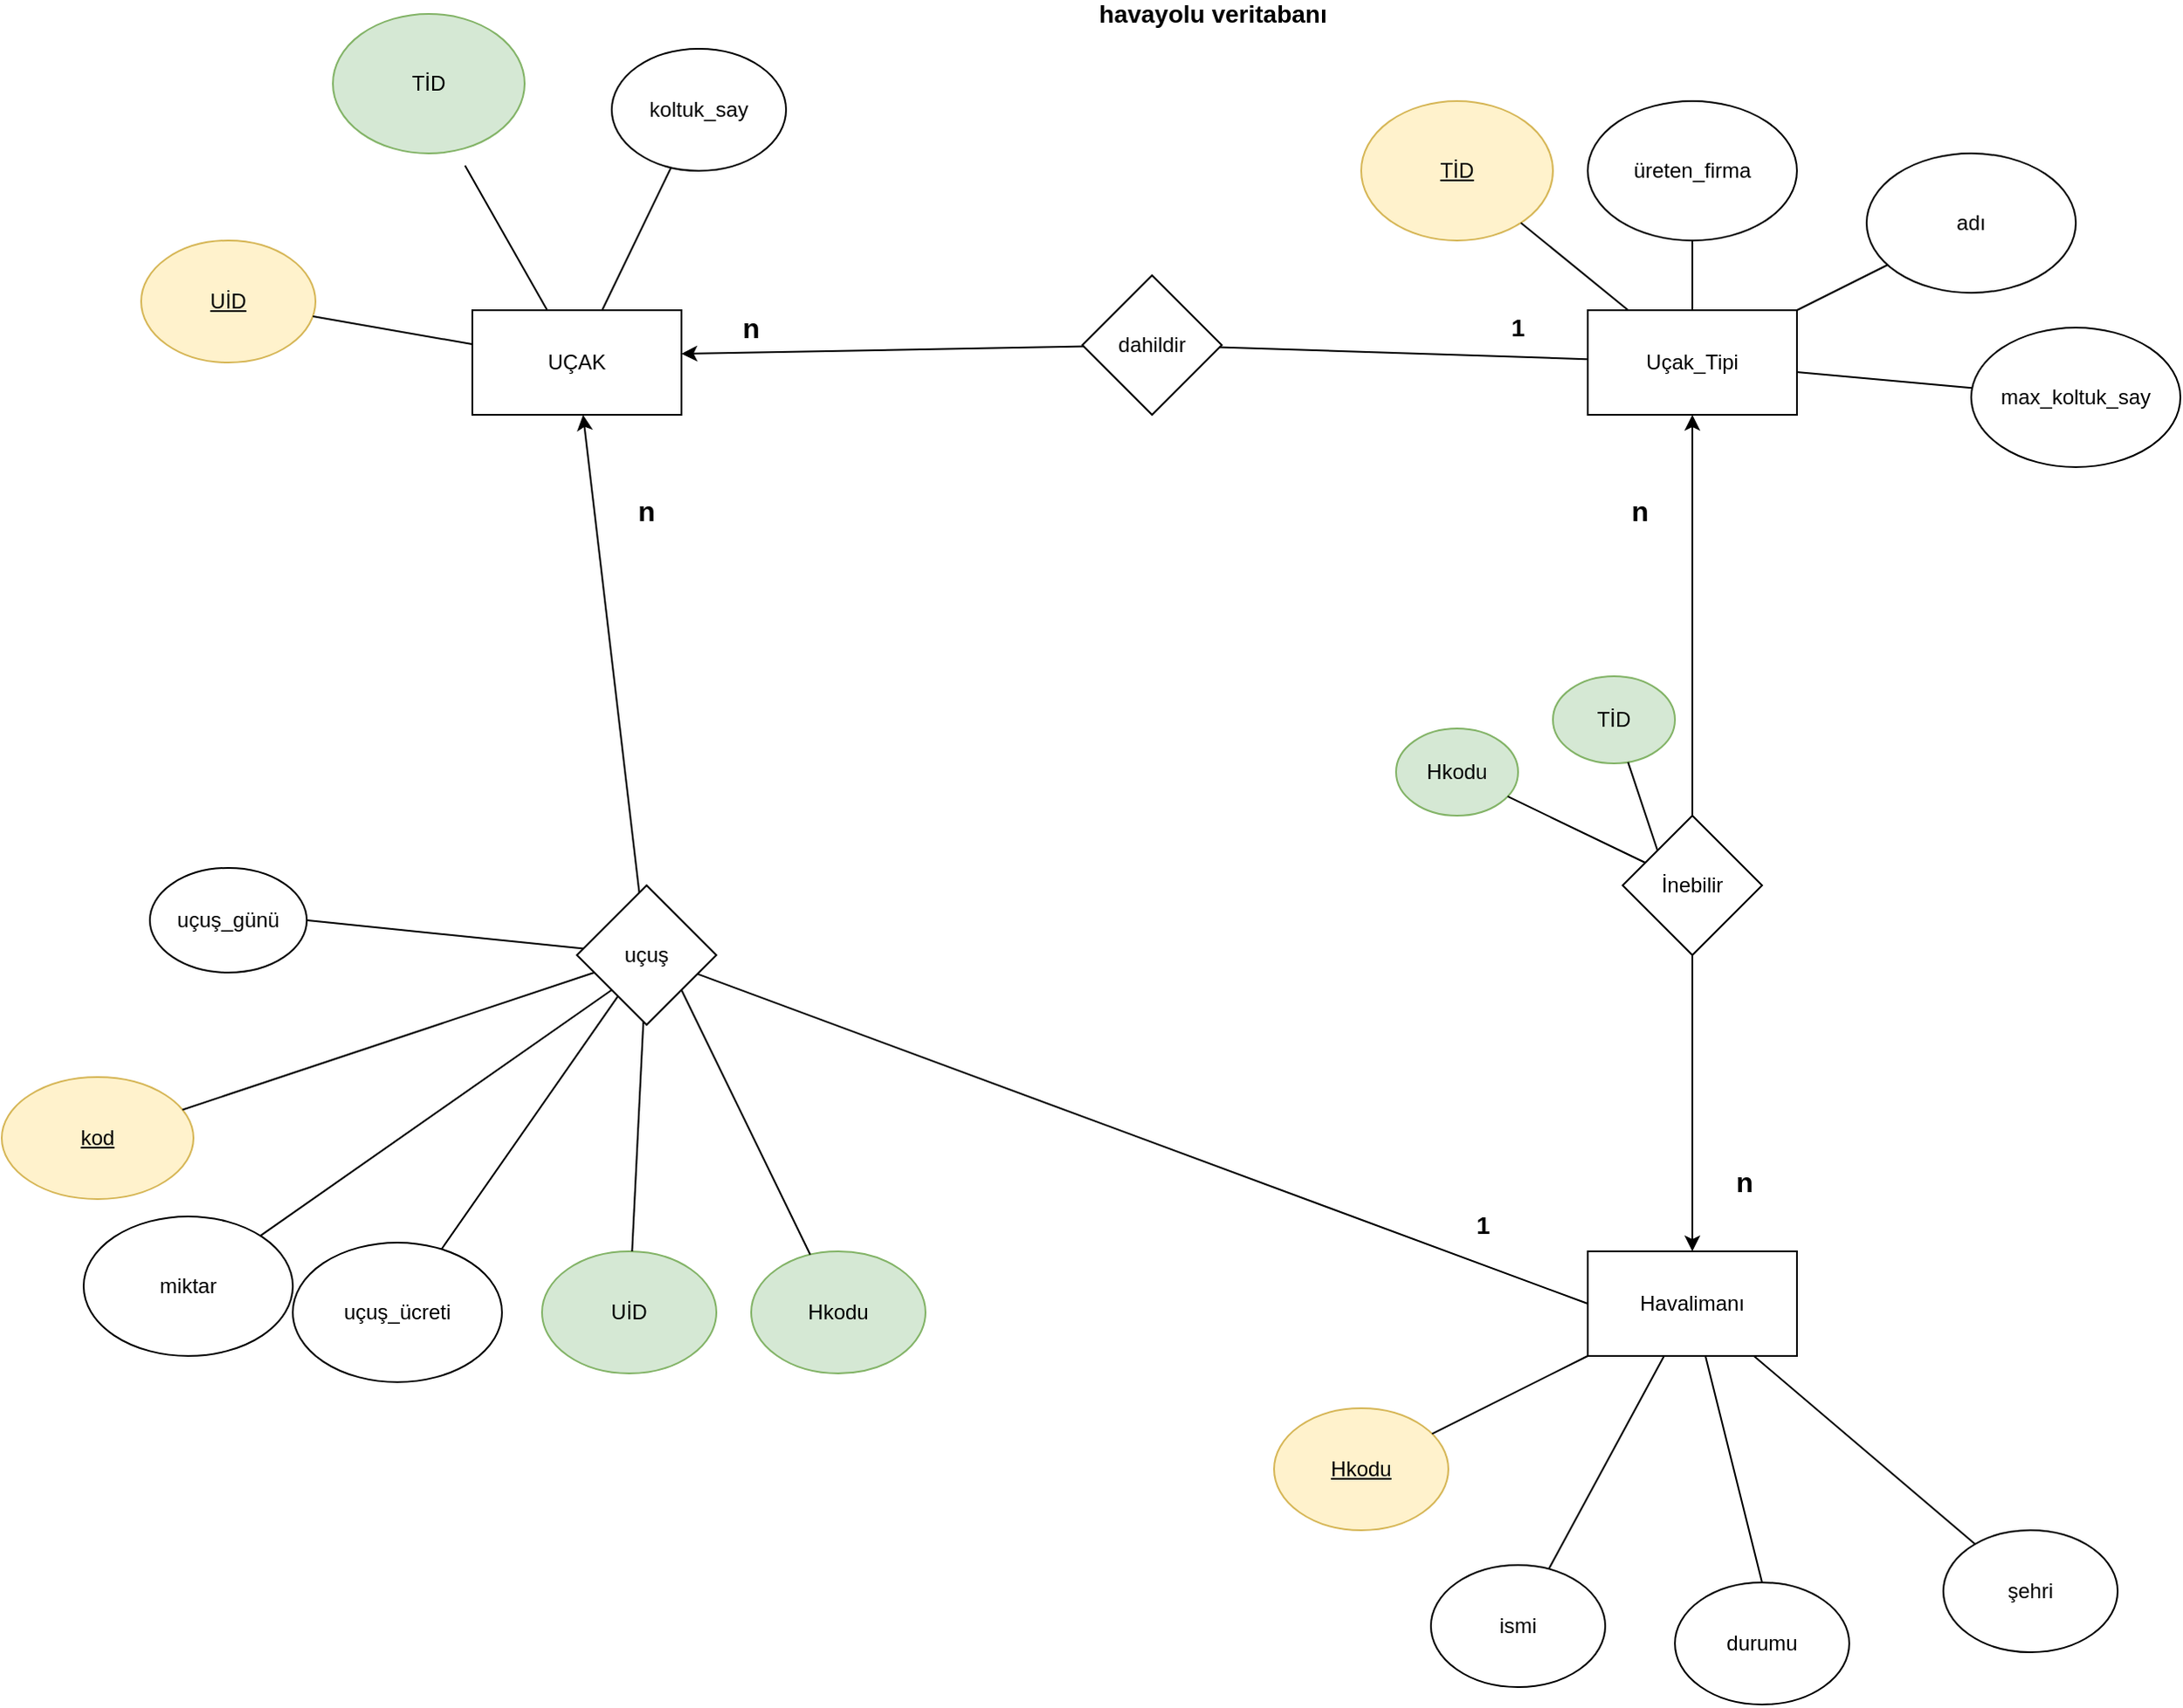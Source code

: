 <mxfile version="13.10.7" type="github">
  <diagram id="0AcadHBNV7i5b8CRMNlO" name="Page-1">
    <mxGraphModel dx="2249" dy="794" grid="1" gridSize="10" guides="1" tooltips="1" connect="1" arrows="1" fold="1" page="1" pageScale="1" pageWidth="827" pageHeight="1169" math="0" shadow="0">
      <root>
        <mxCell id="0" />
        <mxCell id="1" parent="0" />
        <mxCell id="C1efe_BfkFQgYTXYbbcw-14" value="&lt;font style=&quot;font-size: 14px&quot;&gt;&lt;b&gt;havayolu veritabanı&lt;/b&gt;&lt;/font&gt;" style="text;html=1;strokeColor=none;fillColor=none;align=center;verticalAlign=middle;whiteSpace=wrap;rounded=0;" parent="1" vertex="1">
          <mxGeometry x="-120" y="20" width="230" as="geometry" />
        </mxCell>
        <mxCell id="C1efe_BfkFQgYTXYbbcw-15" value="UÇAK" style="rounded=0;whiteSpace=wrap;html=1;" parent="1" vertex="1">
          <mxGeometry x="-430" y="190" width="120" height="60" as="geometry" />
        </mxCell>
        <mxCell id="C1efe_BfkFQgYTXYbbcw-16" value="&lt;u&gt;UİD&lt;/u&gt;" style="ellipse;whiteSpace=wrap;html=1;fillColor=#fff2cc;strokeColor=#d6b656;" parent="1" vertex="1">
          <mxGeometry x="-620" y="150" width="100" height="70" as="geometry" />
        </mxCell>
        <mxCell id="C1efe_BfkFQgYTXYbbcw-17" value="koltuk_say" style="ellipse;whiteSpace=wrap;html=1;" parent="1" vertex="1">
          <mxGeometry x="-350" y="40" width="100" height="70" as="geometry" />
        </mxCell>
        <mxCell id="C1efe_BfkFQgYTXYbbcw-19" value="" style="endArrow=none;html=1;" parent="1" source="C1efe_BfkFQgYTXYbbcw-15" target="C1efe_BfkFQgYTXYbbcw-16" edge="1">
          <mxGeometry width="50" height="50" relative="1" as="geometry">
            <mxPoint x="-570" y="230" as="sourcePoint" />
            <mxPoint x="-520" y="180" as="targetPoint" />
          </mxGeometry>
        </mxCell>
        <mxCell id="C1efe_BfkFQgYTXYbbcw-20" value="" style="endArrow=none;html=1;" parent="1" source="C1efe_BfkFQgYTXYbbcw-15" target="C1efe_BfkFQgYTXYbbcw-17" edge="1">
          <mxGeometry width="50" height="50" relative="1" as="geometry">
            <mxPoint x="-350" y="190" as="sourcePoint" />
            <mxPoint x="-300" y="140" as="targetPoint" />
          </mxGeometry>
        </mxCell>
        <mxCell id="C1efe_BfkFQgYTXYbbcw-22" value="Uçak_Tipi" style="rounded=0;whiteSpace=wrap;html=1;" parent="1" vertex="1">
          <mxGeometry x="210" y="190" width="120" height="60" as="geometry" />
        </mxCell>
        <mxCell id="C1efe_BfkFQgYTXYbbcw-23" value="adı" style="ellipse;whiteSpace=wrap;html=1;" parent="1" vertex="1">
          <mxGeometry x="370" y="100" width="120" height="80" as="geometry" />
        </mxCell>
        <mxCell id="C1efe_BfkFQgYTXYbbcw-24" value="max_koltuk_say" style="ellipse;whiteSpace=wrap;html=1;" parent="1" vertex="1">
          <mxGeometry x="430" y="200" width="120" height="80" as="geometry" />
        </mxCell>
        <mxCell id="C1efe_BfkFQgYTXYbbcw-25" value="üreten_firma" style="ellipse;whiteSpace=wrap;html=1;" parent="1" vertex="1">
          <mxGeometry x="210" y="70" width="120" height="80" as="geometry" />
        </mxCell>
        <mxCell id="C1efe_BfkFQgYTXYbbcw-26" value="" style="endArrow=none;html=1;" parent="1" source="C1efe_BfkFQgYTXYbbcw-22" target="C1efe_BfkFQgYTXYbbcw-25" edge="1">
          <mxGeometry width="50" height="50" relative="1" as="geometry">
            <mxPoint x="160" y="190" as="sourcePoint" />
            <mxPoint x="210" y="140" as="targetPoint" />
          </mxGeometry>
        </mxCell>
        <mxCell id="C1efe_BfkFQgYTXYbbcw-27" value="" style="endArrow=none;html=1;" parent="1" source="C1efe_BfkFQgYTXYbbcw-22" target="C1efe_BfkFQgYTXYbbcw-23" edge="1">
          <mxGeometry width="50" height="50" relative="1" as="geometry">
            <mxPoint x="320" y="280" as="sourcePoint" />
            <mxPoint x="370" y="230" as="targetPoint" />
          </mxGeometry>
        </mxCell>
        <mxCell id="C1efe_BfkFQgYTXYbbcw-28" value="" style="endArrow=none;html=1;" parent="1" source="C1efe_BfkFQgYTXYbbcw-22" target="C1efe_BfkFQgYTXYbbcw-24" edge="1">
          <mxGeometry width="50" height="50" relative="1" as="geometry">
            <mxPoint x="370" y="310" as="sourcePoint" />
            <mxPoint x="420" y="260" as="targetPoint" />
          </mxGeometry>
        </mxCell>
        <mxCell id="C1efe_BfkFQgYTXYbbcw-29" value="Havalimanı" style="rounded=0;whiteSpace=wrap;html=1;" parent="1" vertex="1">
          <mxGeometry x="210" y="730" width="120" height="60" as="geometry" />
        </mxCell>
        <mxCell id="C1efe_BfkFQgYTXYbbcw-30" value="&lt;u&gt;Hkodu&lt;/u&gt;" style="ellipse;whiteSpace=wrap;html=1;fillColor=#fff2cc;strokeColor=#d6b656;" parent="1" vertex="1">
          <mxGeometry x="30" y="820" width="100" height="70" as="geometry" />
        </mxCell>
        <mxCell id="C1efe_BfkFQgYTXYbbcw-31" value="ismi" style="ellipse;whiteSpace=wrap;html=1;" parent="1" vertex="1">
          <mxGeometry x="120" y="910" width="100" height="70" as="geometry" />
        </mxCell>
        <mxCell id="C1efe_BfkFQgYTXYbbcw-32" value="şehri" style="ellipse;whiteSpace=wrap;html=1;" parent="1" vertex="1">
          <mxGeometry x="414" y="890" width="100" height="70" as="geometry" />
        </mxCell>
        <mxCell id="C1efe_BfkFQgYTXYbbcw-33" value="durumu" style="ellipse;whiteSpace=wrap;html=1;" parent="1" vertex="1">
          <mxGeometry x="260" y="920" width="100" height="70" as="geometry" />
        </mxCell>
        <mxCell id="C1efe_BfkFQgYTXYbbcw-34" value="" style="endArrow=none;html=1;exitX=0.5;exitY=0;exitDx=0;exitDy=0;" parent="1" source="C1efe_BfkFQgYTXYbbcw-33" target="C1efe_BfkFQgYTXYbbcw-29" edge="1">
          <mxGeometry width="50" height="50" relative="1" as="geometry">
            <mxPoint x="311.308" y="920.533" as="sourcePoint" />
            <mxPoint x="660" y="610" as="targetPoint" />
          </mxGeometry>
        </mxCell>
        <mxCell id="C1efe_BfkFQgYTXYbbcw-35" value="" style="endArrow=none;html=1;" parent="1" source="C1efe_BfkFQgYTXYbbcw-31" target="C1efe_BfkFQgYTXYbbcw-29" edge="1">
          <mxGeometry width="50" height="50" relative="1" as="geometry">
            <mxPoint x="188.649" y="902.526" as="sourcePoint" />
            <mxPoint x="660" y="610" as="targetPoint" />
          </mxGeometry>
        </mxCell>
        <mxCell id="C1efe_BfkFQgYTXYbbcw-36" value="" style="endArrow=none;html=1;" parent="1" source="C1efe_BfkFQgYTXYbbcw-30" target="C1efe_BfkFQgYTXYbbcw-29" edge="1">
          <mxGeometry width="50" height="50" relative="1" as="geometry">
            <mxPoint x="145" y="840" as="sourcePoint" />
            <mxPoint x="195" y="790" as="targetPoint" />
          </mxGeometry>
        </mxCell>
        <mxCell id="C1efe_BfkFQgYTXYbbcw-37" value="" style="endArrow=none;html=1;" parent="1" source="C1efe_BfkFQgYTXYbbcw-32" target="C1efe_BfkFQgYTXYbbcw-29" edge="1">
          <mxGeometry width="50" height="50" relative="1" as="geometry">
            <mxPoint x="130" y="810" as="sourcePoint" />
            <mxPoint x="180" y="760" as="targetPoint" />
          </mxGeometry>
        </mxCell>
        <mxCell id="C1efe_BfkFQgYTXYbbcw-38" value="dahildir" style="rhombus;whiteSpace=wrap;html=1;" parent="1" vertex="1">
          <mxGeometry x="-80" y="170" width="80" height="80" as="geometry" />
        </mxCell>
        <mxCell id="C1efe_BfkFQgYTXYbbcw-40" value="&lt;u&gt;TİD&lt;/u&gt;" style="ellipse;whiteSpace=wrap;html=1;fillColor=#fff2cc;strokeColor=#d6b656;" parent="1" vertex="1">
          <mxGeometry x="80" y="70" width="110" height="80" as="geometry" />
        </mxCell>
        <mxCell id="C1efe_BfkFQgYTXYbbcw-41" value="" style="endArrow=none;html=1;" parent="1" source="C1efe_BfkFQgYTXYbbcw-22" target="C1efe_BfkFQgYTXYbbcw-40" edge="1">
          <mxGeometry width="50" height="50" relative="1" as="geometry">
            <mxPoint x="70" y="390" as="sourcePoint" />
            <mxPoint x="120" y="340" as="targetPoint" />
          </mxGeometry>
        </mxCell>
        <mxCell id="C1efe_BfkFQgYTXYbbcw-42" value="" style="endArrow=classic;html=1;" parent="1" source="C1efe_BfkFQgYTXYbbcw-38" edge="1">
          <mxGeometry width="50" height="50" relative="1" as="geometry">
            <mxPoint x="-360" y="265" as="sourcePoint" />
            <mxPoint x="-310" y="215" as="targetPoint" />
          </mxGeometry>
        </mxCell>
        <mxCell id="C1efe_BfkFQgYTXYbbcw-43" value="" style="endArrow=none;html=1;" parent="1" source="C1efe_BfkFQgYTXYbbcw-22" target="C1efe_BfkFQgYTXYbbcw-38" edge="1">
          <mxGeometry width="50" height="50" relative="1" as="geometry">
            <mxPoint x="-170" y="340" as="sourcePoint" />
            <mxPoint x="-90" y="330" as="targetPoint" />
            <Array as="points" />
          </mxGeometry>
        </mxCell>
        <mxCell id="C1efe_BfkFQgYTXYbbcw-44" value="TİD" style="ellipse;whiteSpace=wrap;html=1;fillColor=#d5e8d4;strokeColor=#82b366;" parent="1" vertex="1">
          <mxGeometry x="-510" y="20" width="110" height="80" as="geometry" />
        </mxCell>
        <mxCell id="C1efe_BfkFQgYTXYbbcw-45" value="" style="endArrow=none;html=1;" parent="1" source="C1efe_BfkFQgYTXYbbcw-15" edge="1">
          <mxGeometry width="50" height="50" relative="1" as="geometry">
            <mxPoint x="-40" y="390" as="sourcePoint" />
            <mxPoint x="-434.194" y="107.027" as="targetPoint" />
          </mxGeometry>
        </mxCell>
        <mxCell id="C1efe_BfkFQgYTXYbbcw-46" value="&lt;font style=&quot;font-size: 16px&quot;&gt;&lt;b&gt;n&lt;/b&gt;&lt;/font&gt;" style="text;html=1;strokeColor=none;fillColor=none;align=center;verticalAlign=middle;whiteSpace=wrap;rounded=0;" parent="1" vertex="1">
          <mxGeometry x="-290" y="190" width="40" height="20" as="geometry" />
        </mxCell>
        <mxCell id="C1efe_BfkFQgYTXYbbcw-47" value="&lt;b&gt;&lt;font style=&quot;font-size: 14px&quot;&gt;1&lt;/font&gt;&lt;/b&gt;" style="text;html=1;strokeColor=none;fillColor=none;align=center;verticalAlign=middle;whiteSpace=wrap;rounded=0;" parent="1" vertex="1">
          <mxGeometry x="150" y="190" width="40" height="20" as="geometry" />
        </mxCell>
        <mxCell id="C1efe_BfkFQgYTXYbbcw-54" value="İnebilir" style="rhombus;whiteSpace=wrap;html=1;" parent="1" vertex="1">
          <mxGeometry x="230" y="480" width="80" height="80" as="geometry" />
        </mxCell>
        <mxCell id="C1efe_BfkFQgYTXYbbcw-56" value="" style="endArrow=classic;html=1;" parent="1" source="C1efe_BfkFQgYTXYbbcw-54" target="C1efe_BfkFQgYTXYbbcw-22" edge="1">
          <mxGeometry width="50" height="50" relative="1" as="geometry">
            <mxPoint x="-40" y="380" as="sourcePoint" />
            <mxPoint x="10" y="330" as="targetPoint" />
          </mxGeometry>
        </mxCell>
        <mxCell id="C1efe_BfkFQgYTXYbbcw-57" value="" style="endArrow=classic;html=1;" parent="1" source="C1efe_BfkFQgYTXYbbcw-54" target="C1efe_BfkFQgYTXYbbcw-29" edge="1">
          <mxGeometry width="50" height="50" relative="1" as="geometry">
            <mxPoint x="240" y="470" as="sourcePoint" />
            <mxPoint x="290" y="420" as="targetPoint" />
          </mxGeometry>
        </mxCell>
        <mxCell id="C1efe_BfkFQgYTXYbbcw-58" value="TİD" style="ellipse;whiteSpace=wrap;html=1;fillColor=#d5e8d4;strokeColor=#82b366;" parent="1" vertex="1">
          <mxGeometry x="190" y="400" width="70" height="50" as="geometry" />
        </mxCell>
        <mxCell id="C1efe_BfkFQgYTXYbbcw-59" value="Hkodu" style="ellipse;whiteSpace=wrap;html=1;fillColor=#d5e8d4;strokeColor=#82b366;" parent="1" vertex="1">
          <mxGeometry x="100" y="430" width="70" height="50" as="geometry" />
        </mxCell>
        <mxCell id="C1efe_BfkFQgYTXYbbcw-60" value="" style="endArrow=none;html=1;" parent="1" source="C1efe_BfkFQgYTXYbbcw-59" target="C1efe_BfkFQgYTXYbbcw-54" edge="1">
          <mxGeometry width="50" height="50" relative="1" as="geometry">
            <mxPoint x="240" y="470" as="sourcePoint" />
            <mxPoint x="290" y="420" as="targetPoint" />
          </mxGeometry>
        </mxCell>
        <mxCell id="C1efe_BfkFQgYTXYbbcw-61" value="" style="endArrow=none;html=1;exitX=0;exitY=0;exitDx=0;exitDy=0;" parent="1" source="C1efe_BfkFQgYTXYbbcw-54" target="C1efe_BfkFQgYTXYbbcw-58" edge="1">
          <mxGeometry width="50" height="50" relative="1" as="geometry">
            <mxPoint x="240" y="470" as="sourcePoint" />
            <mxPoint x="290" y="420" as="targetPoint" />
          </mxGeometry>
        </mxCell>
        <mxCell id="C1efe_BfkFQgYTXYbbcw-62" value="&lt;font style=&quot;font-size: 16px&quot;&gt;&lt;b&gt;n&lt;/b&gt;&lt;/font&gt;" style="text;html=1;strokeColor=none;fillColor=none;align=center;verticalAlign=middle;whiteSpace=wrap;rounded=0;" parent="1" vertex="1">
          <mxGeometry x="280" y="680" width="40" height="20" as="geometry" />
        </mxCell>
        <mxCell id="C1efe_BfkFQgYTXYbbcw-63" value="&lt;font style=&quot;font-size: 16px&quot;&gt;&lt;b&gt;n&lt;/b&gt;&lt;/font&gt;" style="text;html=1;strokeColor=none;fillColor=none;align=center;verticalAlign=middle;whiteSpace=wrap;rounded=0;" parent="1" vertex="1">
          <mxGeometry x="220" y="290" width="40" height="30" as="geometry" />
        </mxCell>
        <mxCell id="UHn6rY2HCLGaFrVKFr41-2" value="&lt;u&gt;kod&lt;/u&gt;" style="ellipse;whiteSpace=wrap;html=1;fillColor=#fff2cc;strokeColor=#d6b656;" vertex="1" parent="1">
          <mxGeometry x="-700" y="630" width="110" height="70" as="geometry" />
        </mxCell>
        <mxCell id="UHn6rY2HCLGaFrVKFr41-3" value="miktar" style="ellipse;whiteSpace=wrap;html=1;" vertex="1" parent="1">
          <mxGeometry x="-653" y="710" width="120" height="80" as="geometry" />
        </mxCell>
        <mxCell id="UHn6rY2HCLGaFrVKFr41-4" value="uçuş_ücreti" style="ellipse;whiteSpace=wrap;html=1;" vertex="1" parent="1">
          <mxGeometry x="-533" y="725" width="120" height="80" as="geometry" />
        </mxCell>
        <mxCell id="UHn6rY2HCLGaFrVKFr41-5" value="" style="endArrow=none;html=1;" edge="1" parent="1" source="UHn6rY2HCLGaFrVKFr41-2" target="UHn6rY2HCLGaFrVKFr41-17">
          <mxGeometry width="50" height="50" relative="1" as="geometry">
            <mxPoint x="-290" y="760" as="sourcePoint" />
            <mxPoint x="-473" y="668.707" as="targetPoint" />
          </mxGeometry>
        </mxCell>
        <mxCell id="UHn6rY2HCLGaFrVKFr41-6" value="" style="endArrow=none;html=1;" edge="1" parent="1" source="UHn6rY2HCLGaFrVKFr41-4" target="UHn6rY2HCLGaFrVKFr41-17">
          <mxGeometry width="50" height="50" relative="1" as="geometry">
            <mxPoint x="-290" y="760" as="sourcePoint" />
            <mxPoint x="-427.5" y="700" as="targetPoint" />
          </mxGeometry>
        </mxCell>
        <mxCell id="UHn6rY2HCLGaFrVKFr41-7" value="" style="endArrow=none;html=1;entryX=0;entryY=1;entryDx=0;entryDy=0;" edge="1" parent="1" source="UHn6rY2HCLGaFrVKFr41-3" target="UHn6rY2HCLGaFrVKFr41-17">
          <mxGeometry width="50" height="50" relative="1" as="geometry">
            <mxPoint x="-290" y="760" as="sourcePoint" />
            <mxPoint x="-467.25" y="700" as="targetPoint" />
          </mxGeometry>
        </mxCell>
        <mxCell id="UHn6rY2HCLGaFrVKFr41-10" value="" style="endArrow=classic;html=1;" edge="1" parent="1" source="UHn6rY2HCLGaFrVKFr41-17" target="C1efe_BfkFQgYTXYbbcw-15">
          <mxGeometry width="50" height="50" relative="1" as="geometry">
            <mxPoint x="-122.875" y="732.875" as="sourcePoint" />
            <mxPoint x="-353" y="683.003" as="targetPoint" />
          </mxGeometry>
        </mxCell>
        <mxCell id="UHn6rY2HCLGaFrVKFr41-11" value="&lt;b&gt;&lt;font style=&quot;font-size: 16px&quot;&gt;n&lt;/font&gt;&lt;/b&gt;" style="text;html=1;strokeColor=none;fillColor=none;align=center;verticalAlign=middle;whiteSpace=wrap;rounded=0;" vertex="1" parent="1">
          <mxGeometry x="-350" y="295" width="40" height="20" as="geometry" />
        </mxCell>
        <mxCell id="UHn6rY2HCLGaFrVKFr41-12" value="Hkodu" style="ellipse;whiteSpace=wrap;html=1;fillColor=#d5e8d4;strokeColor=#82b366;" vertex="1" parent="1">
          <mxGeometry x="-270" y="730" width="100" height="70" as="geometry" />
        </mxCell>
        <mxCell id="UHn6rY2HCLGaFrVKFr41-13" value="" style="endArrow=none;html=1;entryX=1;entryY=1;entryDx=0;entryDy=0;" edge="1" parent="1" source="UHn6rY2HCLGaFrVKFr41-12" target="UHn6rY2HCLGaFrVKFr41-17">
          <mxGeometry width="50" height="50" relative="1" as="geometry">
            <mxPoint x="-470" y="760" as="sourcePoint" />
            <mxPoint x="-383" y="700" as="targetPoint" />
          </mxGeometry>
        </mxCell>
        <mxCell id="UHn6rY2HCLGaFrVKFr41-15" value="uçuş_günü" style="ellipse;whiteSpace=wrap;html=1;" vertex="1" parent="1">
          <mxGeometry x="-615" y="510" width="90" height="60" as="geometry" />
        </mxCell>
        <mxCell id="UHn6rY2HCLGaFrVKFr41-17" value="uçuş" style="rhombus;whiteSpace=wrap;html=1;" vertex="1" parent="1">
          <mxGeometry x="-370" y="520" width="80" height="80" as="geometry" />
        </mxCell>
        <mxCell id="UHn6rY2HCLGaFrVKFr41-20" value="UİD" style="ellipse;whiteSpace=wrap;html=1;fillColor=#d5e8d4;strokeColor=#82b366;" vertex="1" parent="1">
          <mxGeometry x="-390" y="730" width="100" height="70" as="geometry" />
        </mxCell>
        <mxCell id="UHn6rY2HCLGaFrVKFr41-21" value="" style="endArrow=none;html=1;" edge="1" parent="1" source="UHn6rY2HCLGaFrVKFr41-20" target="UHn6rY2HCLGaFrVKFr41-17">
          <mxGeometry width="50" height="50" relative="1" as="geometry">
            <mxPoint x="-250" y="550" as="sourcePoint" />
            <mxPoint x="-200" y="500" as="targetPoint" />
          </mxGeometry>
        </mxCell>
        <mxCell id="UHn6rY2HCLGaFrVKFr41-23" value="" style="endArrow=none;html=1;exitX=1;exitY=0.5;exitDx=0;exitDy=0;" edge="1" parent="1" source="UHn6rY2HCLGaFrVKFr41-15" target="UHn6rY2HCLGaFrVKFr41-17">
          <mxGeometry width="50" height="50" relative="1" as="geometry">
            <mxPoint x="-250" y="550" as="sourcePoint" />
            <mxPoint x="-200" y="500" as="targetPoint" />
          </mxGeometry>
        </mxCell>
        <mxCell id="UHn6rY2HCLGaFrVKFr41-24" value="" style="endArrow=none;html=1;entryX=0;entryY=0.5;entryDx=0;entryDy=0;" edge="1" parent="1" source="UHn6rY2HCLGaFrVKFr41-17" target="C1efe_BfkFQgYTXYbbcw-29">
          <mxGeometry width="50" height="50" relative="1" as="geometry">
            <mxPoint x="-250" y="550" as="sourcePoint" />
            <mxPoint x="-200" y="500" as="targetPoint" />
          </mxGeometry>
        </mxCell>
        <mxCell id="UHn6rY2HCLGaFrVKFr41-25" value="&lt;b&gt;&lt;font style=&quot;font-size: 14px&quot;&gt;1&lt;/font&gt;&lt;/b&gt;" style="text;html=1;strokeColor=none;fillColor=none;align=center;verticalAlign=middle;whiteSpace=wrap;rounded=0;" vertex="1" parent="1">
          <mxGeometry x="130" y="705" width="40" height="20" as="geometry" />
        </mxCell>
      </root>
    </mxGraphModel>
  </diagram>
</mxfile>
